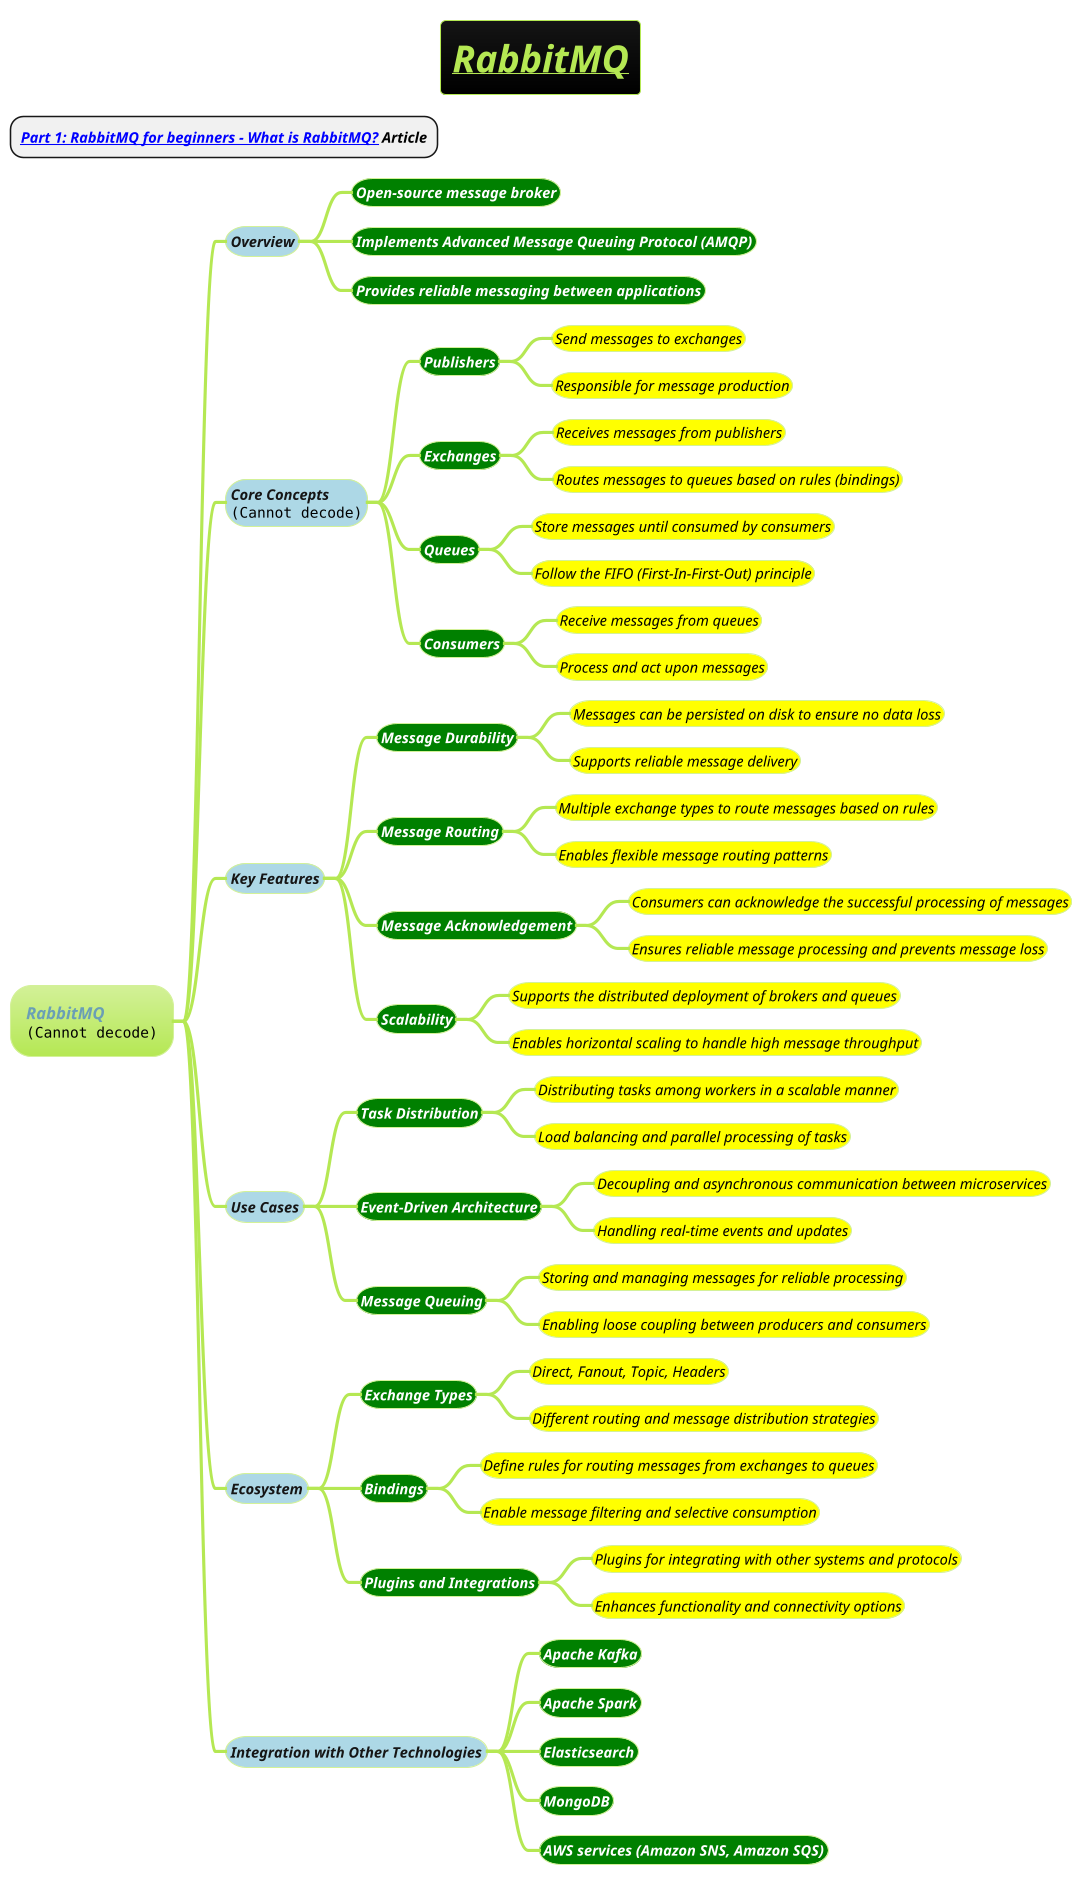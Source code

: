 @startmindmap
title =<b><i><u>RabbitMQ
* <b><i>[[https://www.cloudamqp.com/blog/part1-rabbitmq-for-beginners-what-is-rabbitmq.html Part 1: RabbitMQ for beginners - What is RabbitMQ?]] Article

!theme hacker

* <i>**RabbitMQ** \n<img:images/rabbit-mq.png{scale=.3}>
**[#lightblue] <i><color #blac><size:14>Overview
***[#green] <b><i><color #white><size:14>Open-source message broker
***[#green] <b><i><color #white><size:14>Implements Advanced Message Queuing Protocol (AMQP)
***[#green] <b><i><color #white><size:14>Provides reliable messaging between applications
**[#lightblue] <i><color #blac><size:14>Core Concepts \n<img:images/rabbit-mq-architecture.png{scale=.55}>
***[#green] <b><i><color #white><size:14>Publishers
****[#yellow] <i><color #black><size:14>Send messages to exchanges
****[#yellow] <i><color #black><size:14>Responsible for message production
***[#green] <b><i><color #white><size:14>Exchanges
****[#yellow] <i><color #black><size:14>Receives messages from publishers
****[#yellow] <i><color #black><size:14>Routes messages to queues based on rules (bindings)
***[#green] <b><i><color #white><size:14>Queues
****[#yellow] <i><color #black><size:14>Store messages until consumed by consumers
****[#yellow] <i><color #black><size:14>Follow the FIFO (First-In-First-Out) principle
***[#green] <b><i><color #white><size:14>Consumers
****[#yellow] <i><color #black><size:14>Receive messages from queues
****[#yellow] <i><color #black><size:14>Process and act upon messages
**[#lightblue] <i><color #blac><size:14>Key Features
***[#green] <b><i><color #white><size:14>Message Durability
****[#yellow] <i><color #black><size:14>Messages can be persisted on disk to ensure no data loss
****[#yellow] <i><color #black><size:14>Supports reliable message delivery
***[#green] <b><i><color #white><size:14>Message Routing
****[#yellow] <i><color #black><size:14>Multiple exchange types to route messages based on rules
****[#yellow] <i><color #black><size:14>Enables flexible message routing patterns
***[#green] <b><i><color #white><size:14>Message Acknowledgement
****[#yellow] <i><color #black><size:14>Consumers can acknowledge the successful processing of messages
****[#yellow] <i><color #black><size:14>Ensures reliable message processing and prevents message loss
***[#green] <b><i><color #white><size:14>Scalability
****[#yellow] <i><color #black><size:14>Supports the distributed deployment of brokers and queues
****[#yellow] <i><color #black><size:14>Enables horizontal scaling to handle high message throughput
**[#lightblue] <i><color #blac><size:14>Use Cases
***[#green] <b><i><color #white><size:14>Task Distribution
****[#yellow] <i><color #black><size:14>Distributing tasks among workers in a scalable manner
****[#yellow] <i><color #black><size:14>Load balancing and parallel processing of tasks
***[#green] <b><i><color #white><size:14>Event-Driven Architecture
****[#yellow] <i><color #black><size:14>Decoupling and asynchronous communication between microservices
****[#yellow] <i><color #black><size:14>Handling real-time events and updates
***[#green] <b><i><color #white><size:14>Message Queuing
****[#yellow] <i><color #black><size:14>Storing and managing messages for reliable processing
****[#yellow] <i><color #black><size:14>Enabling loose coupling between producers and consumers
**[#lightblue] <i><color #blac><size:14>Ecosystem
***[#green] <b><i><color #white><size:14>Exchange Types
****[#yellow] <i><color #black><size:14>Direct, Fanout, Topic, Headers
****[#yellow] <i><color #black><size:14>Different routing and message distribution strategies
***[#green] <b><i><color #white><size:14>Bindings
****[#yellow] <i><color #black><size:14>Define rules for routing messages from exchanges to queues
****[#yellow] <i><color #black><size:14>Enable message filtering and selective consumption
***[#green] <b><i><color #white><size:14>Plugins and Integrations
****[#yellow] <i><color #black><size:14>Plugins for integrating with other systems and protocols
****[#yellow] <i><color #black><size:14>Enhances functionality and connectivity options
**[#lightblue] <i><color #blac><size:14>Integration with Other Technologies
***[#green] <b><i><color #white><size:14>Apache **Kafka**
***[#green] <b><i><color #white><size:14>Apache Spark
***[#green] <b><i><color #white><size:14>Elasticsearch
***[#green] <b><i><color #white><size:14>MongoDB
***[#green] <b><i><color #white><size:14>AWS services (Amazon SNS, Amazon SQS)
@endmindmap
